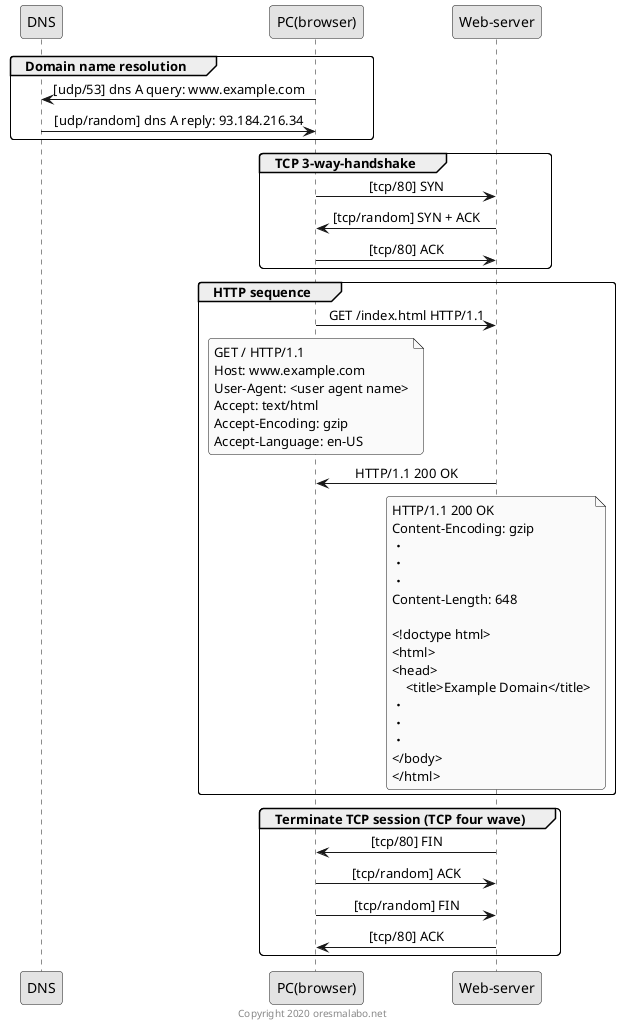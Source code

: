 @startuml
skinparam defaultFontName メイリオ
skinparam monochrome true
skinparam shadowing false
skinparam RoundCorner 7
skinparam SequenceGroupBorderThickness 1
skinparam sequenceMessageAlign center
skinparam sequenceReferenceAlign left

participant DNS as dns
participant "PC(browser)" as pc
participant "Web-server" as server

group Domain name resolution
  pc -> dns : [udp/53] dns A query: www.example.com
  dns -> pc : [udp/random] dns A reply: 93.184.216.34
end

group TCP 3-way-handshake
  pc -> server: [tcp/80] SYN
  server -> pc: [tcp/random] SYN + ACK
  pc -> server: [tcp/80] ACK
end

group HTTP sequence
  pc -> server: GET /index.html HTTP/1.1
  note over pc
    GET / HTTP/1.1
    Host: www.example.com
    User-Agent: <user agent name>
    Accept: text/html
    Accept-Encoding: gzip
    Accept-Language: en-US
  end note
  server -> pc: HTTP/1.1 200 OK
  note over server
    HTTP/1.1 200 OK
    Content-Encoding: gzip
    ・
    ・
    ・
    Content-Length: 648
    
    <!doctype html>
    <html>
    <head>
        <title>Example Domain</title>
    ・
    ・
    ・
    </body>
    </html>
  end note
end

group Terminate TCP session (TCP four wave)
  server -> pc: [tcp/80] FIN
  note over server
  end note
  pc -> server: [tcp/random] ACK
  pc -> server: [tcp/random] FIN
  server -> pc: [tcp/80] ACK
end

footer Copyright 2020 oresmalabo.net
@enduml